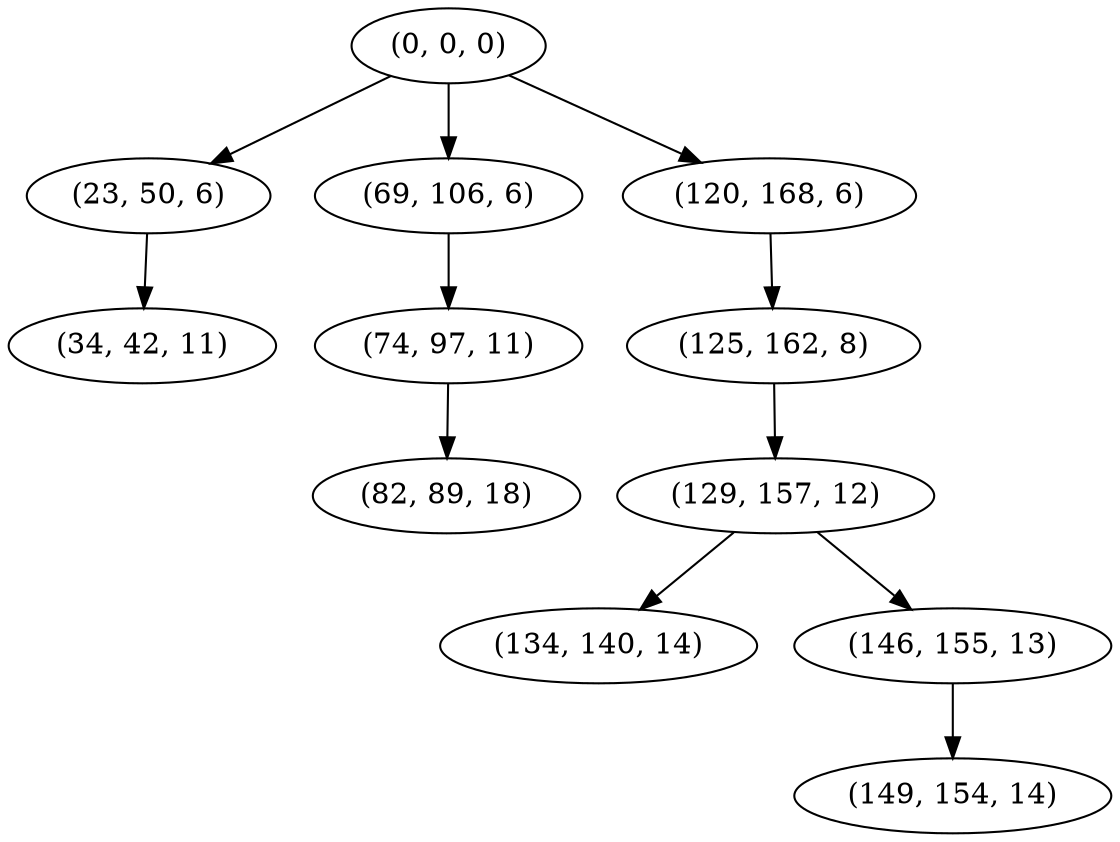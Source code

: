 digraph tree {
    "(0, 0, 0)";
    "(23, 50, 6)";
    "(34, 42, 11)";
    "(69, 106, 6)";
    "(74, 97, 11)";
    "(82, 89, 18)";
    "(120, 168, 6)";
    "(125, 162, 8)";
    "(129, 157, 12)";
    "(134, 140, 14)";
    "(146, 155, 13)";
    "(149, 154, 14)";
    "(0, 0, 0)" -> "(23, 50, 6)";
    "(0, 0, 0)" -> "(69, 106, 6)";
    "(0, 0, 0)" -> "(120, 168, 6)";
    "(23, 50, 6)" -> "(34, 42, 11)";
    "(69, 106, 6)" -> "(74, 97, 11)";
    "(74, 97, 11)" -> "(82, 89, 18)";
    "(120, 168, 6)" -> "(125, 162, 8)";
    "(125, 162, 8)" -> "(129, 157, 12)";
    "(129, 157, 12)" -> "(134, 140, 14)";
    "(129, 157, 12)" -> "(146, 155, 13)";
    "(146, 155, 13)" -> "(149, 154, 14)";
}
